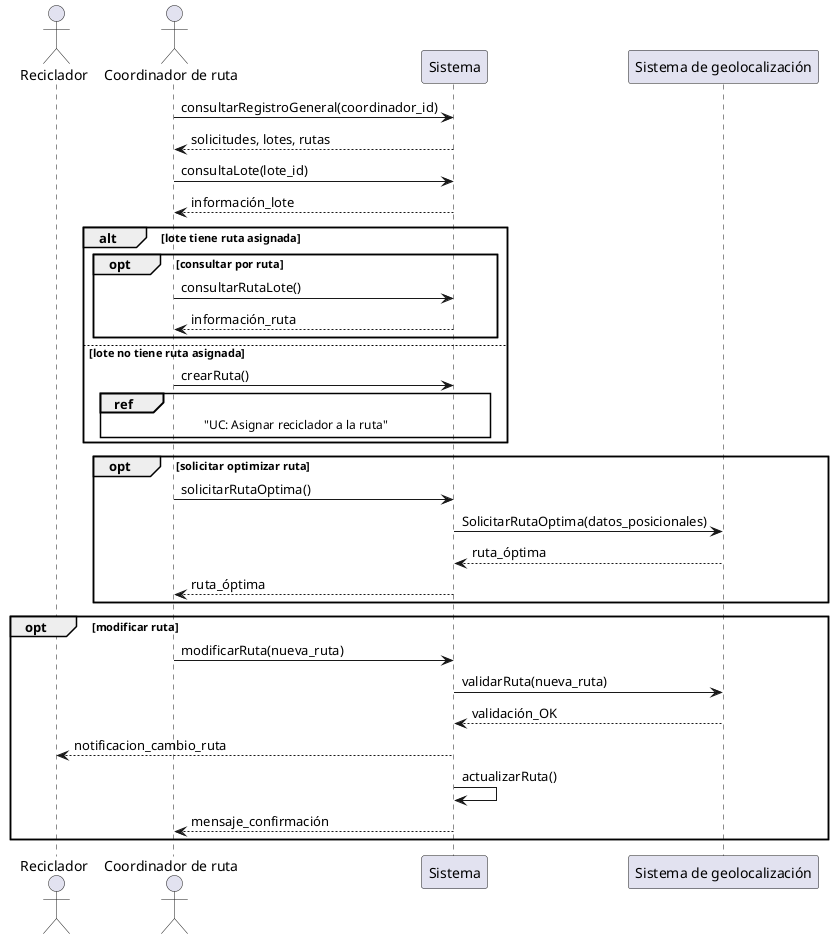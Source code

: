 @startuml
actor "Reciclador" as Reciclador
actor "Coordinador de ruta" as Coordinador

participant "Sistema" as Sistema
participant "Sistema de geolocalización" as Geo


Coordinador -> Sistema: consultarRegistroGeneral(coordinador_id)
Sistema --> Coordinador: solicitudes, lotes, rutas
Coordinador -> Sistema: consultaLote(lote_id)
Sistema --> Coordinador: información_lote

alt lote tiene ruta asignada
    opt consultar por ruta
        Coordinador -> Sistema: consultarRutaLote()
        Sistema --> Coordinador: información_ruta
end 


else lote no tiene ruta asignada
    Coordinador -> Sistema: crearRuta()
    ref over Coordinador, Sistema
"UC: Asignar reciclador a la ruta"
end ref
end

opt solicitar optimizar ruta
    Coordinador -> Sistema: solicitarRutaOptima()
    Sistema -> Geo: SolicitarRutaOptima(datos_posicionales)
    Geo --> Sistema: ruta_óptima
    Sistema --> Coordinador: ruta_óptima
end

opt modificar ruta
    Coordinador -> Sistema: modificarRuta(nueva_ruta)
    Sistema -> Geo: validarRuta(nueva_ruta)
    Geo --> Sistema: validación_OK
    Sistema --> Reciclador: notificacion_cambio_ruta
    Sistema -> Sistema: actualizarRuta()
    Sistema --> Coordinador: mensaje_confirmación
end
@enduml
